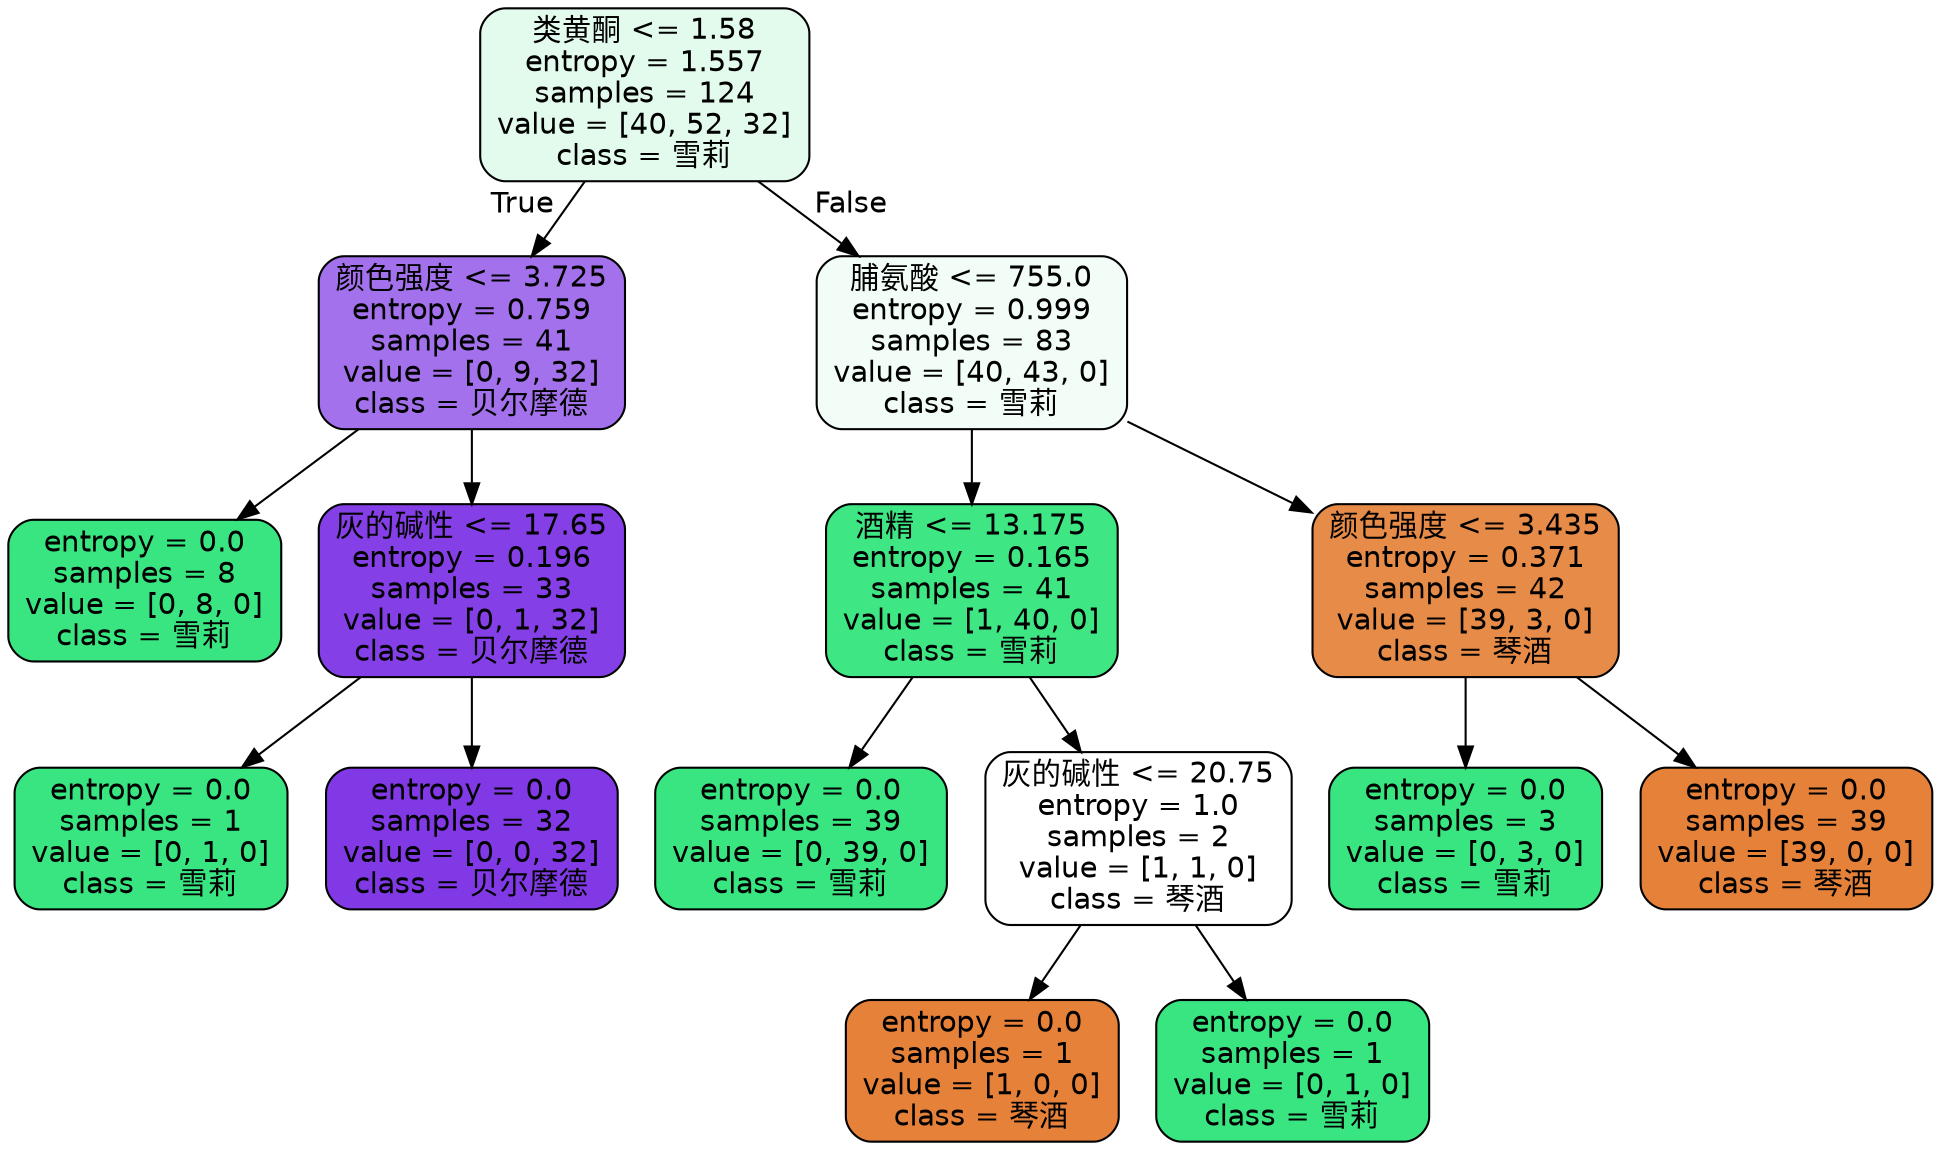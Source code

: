 digraph Tree {
node [shape=box, style="filled, rounded", color="black", fontname=helvetica] ;
edge [fontname=helvetica] ;
0 [label="类黄酮 <= 1.58\nentropy = 1.557\nsamples = 124\nvalue = [40, 52, 32]\nclass = 雪莉", fillcolor="#e3fbed"] ;
1 [label="颜色强度 <= 3.725\nentropy = 0.759\nsamples = 41\nvalue = [0, 9, 32]\nclass = 贝尔摩德", fillcolor="#a471ec"] ;
0 -> 1 [labeldistance=2.5, labelangle=45, headlabel="True"] ;
2 [label="entropy = 0.0\nsamples = 8\nvalue = [0, 8, 0]\nclass = 雪莉", fillcolor="#39e581"] ;
1 -> 2 ;
3 [label="灰的碱性 <= 17.65\nentropy = 0.196\nsamples = 33\nvalue = [0, 1, 32]\nclass = 贝尔摩德", fillcolor="#853fe6"] ;
1 -> 3 ;
4 [label="entropy = 0.0\nsamples = 1\nvalue = [0, 1, 0]\nclass = 雪莉", fillcolor="#39e581"] ;
3 -> 4 ;
5 [label="entropy = 0.0\nsamples = 32\nvalue = [0, 0, 32]\nclass = 贝尔摩德", fillcolor="#8139e5"] ;
3 -> 5 ;
6 [label="脯氨酸 <= 755.0\nentropy = 0.999\nsamples = 83\nvalue = [40, 43, 0]\nclass = 雪莉", fillcolor="#f1fdf6"] ;
0 -> 6 [labeldistance=2.5, labelangle=-45, headlabel="False"] ;
7 [label="酒精 <= 13.175\nentropy = 0.165\nsamples = 41\nvalue = [1, 40, 0]\nclass = 雪莉", fillcolor="#3ee684"] ;
6 -> 7 ;
8 [label="entropy = 0.0\nsamples = 39\nvalue = [0, 39, 0]\nclass = 雪莉", fillcolor="#39e581"] ;
7 -> 8 ;
9 [label="灰的碱性 <= 20.75\nentropy = 1.0\nsamples = 2\nvalue = [1, 1, 0]\nclass = 琴酒", fillcolor="#ffffff"] ;
7 -> 9 ;
10 [label="entropy = 0.0\nsamples = 1\nvalue = [1, 0, 0]\nclass = 琴酒", fillcolor="#e58139"] ;
9 -> 10 ;
11 [label="entropy = 0.0\nsamples = 1\nvalue = [0, 1, 0]\nclass = 雪莉", fillcolor="#39e581"] ;
9 -> 11 ;
12 [label="颜色强度 <= 3.435\nentropy = 0.371\nsamples = 42\nvalue = [39, 3, 0]\nclass = 琴酒", fillcolor="#e78b48"] ;
6 -> 12 ;
13 [label="entropy = 0.0\nsamples = 3\nvalue = [0, 3, 0]\nclass = 雪莉", fillcolor="#39e581"] ;
12 -> 13 ;
14 [label="entropy = 0.0\nsamples = 39\nvalue = [39, 0, 0]\nclass = 琴酒", fillcolor="#e58139"] ;
12 -> 14 ;
}